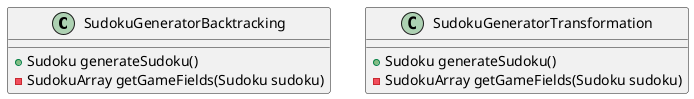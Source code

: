 @startuml
  class SudokuGeneratorBacktracking {
    + Sudoku generateSudoku()
    - SudokuArray getGameFields(Sudoku sudoku)
 }

 class SudokuGeneratorTransformation {
   + Sudoku generateSudoku()
   - SudokuArray getGameFields(Sudoku sudoku)
 }
@enduml
